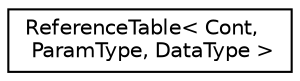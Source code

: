 digraph "Graphical Class Hierarchy"
{
 // LATEX_PDF_SIZE
  edge [fontname="Helvetica",fontsize="10",labelfontname="Helvetica",labelfontsize="10"];
  node [fontname="Helvetica",fontsize="10",shape=record];
  rankdir="LR";
  Node0 [label="ReferenceTable\< Cont,\l ParamType, DataType \>",height=0.2,width=0.4,color="black", fillcolor="white", style="filled",URL="$class_reference_table.html",tooltip="Reference table produced by ABC sampling procedures in the prior predictive distribution."];
}
